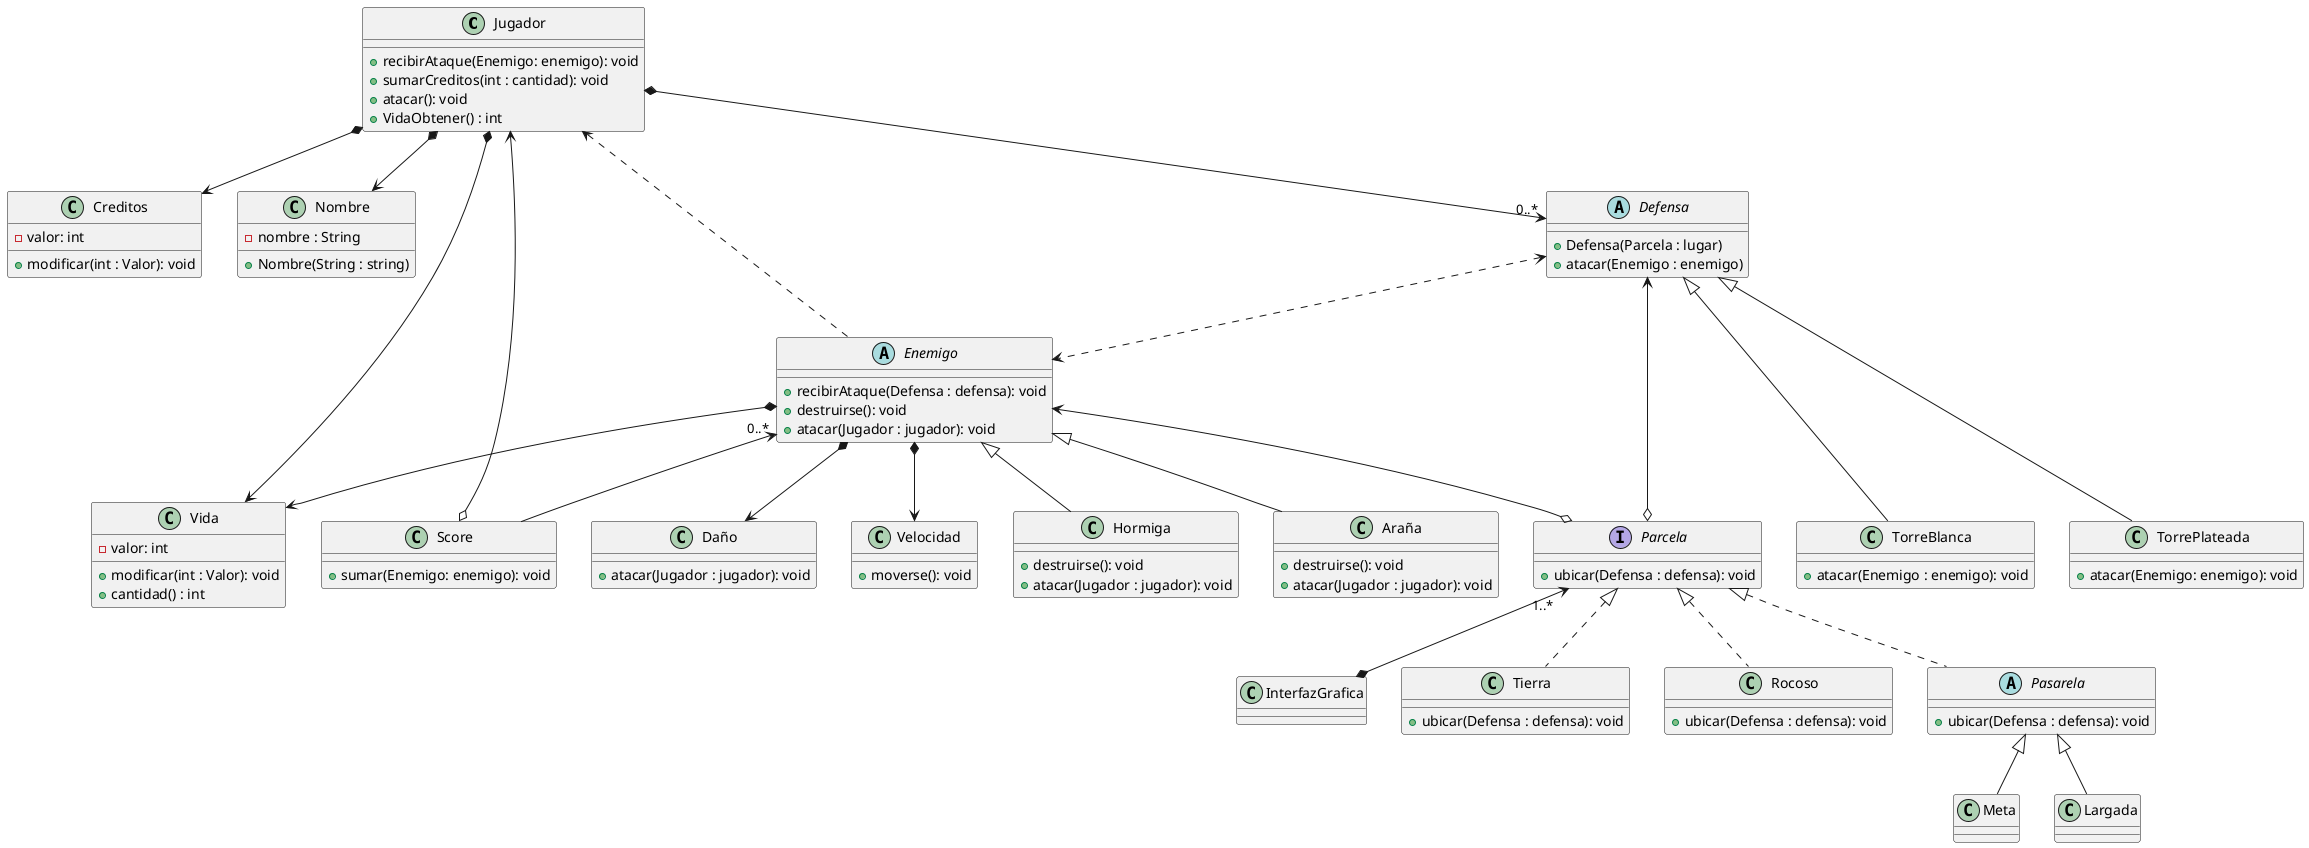 @startuml
'https://plantuml.com/class-diagram

class Jugador {
    +recibirAtaque(Enemigo: enemigo): void
    +sumarCreditos(int : cantidad): void
    +atacar(): void
    +VidaObtener() : int
}

class Creditos {
    -valor: int
    +modificar(int : Valor): void
}

class Nombre {
    -nombre : String
    +Nombre(String : string)
}

class Vida {
    -valor: int
    +modificar(int : Valor): void
    +cantidad() : int
}

class Score {
    +sumar(Enemigo: enemigo): void
}

abstract class Defensa {
    +Defensa(Parcela : lugar)
    +atacar(Enemigo : enemigo)
}

class TorreBlanca{
    +atacar(Enemigo : enemigo): void
}

class TorrePlateada{
    +atacar(Enemigo: enemigo): void
}

interface Parcela {
    +ubicar(Defensa : defensa): void
}

class InterfazGrafica {}

class Tierra {
    +ubicar(Defensa : defensa): void
}

class Rocoso {
    +ubicar(Defensa : defensa): void
}

abstract class Pasarela {
    +ubicar(Defensa : defensa): void
}

class Meta {}
class Largada {}

abstract class Enemigo {
    +recibirAtaque(Defensa : defensa): void
    +destruirse(): void
    +atacar(Jugador : jugador): void
}

class Hormiga {
    +destruirse(): void
    +atacar(Jugador : jugador): void
}

class Araña {
    +destruirse(): void
    +atacar(Jugador : jugador): void
}

class Daño {
    +atacar(Jugador : jugador): void
}

class Velocidad {
    +moverse(): void
}

Jugador  *-->  Creditos
Jugador  *-->  Nombre
Jugador  *-->  Vida
Jugador  *--> "0..*" Defensa
Score  o-->  Jugador

Defensa <|--- TorreBlanca
Defensa <|--- TorrePlateada
Defensa <..> Enemigo

Parcela o--> Defensa
Parcela "1..*" <--*  InterfazGrafica
Parcela <|.. Tierra
Parcela <|.. Rocoso
Parcela <|.. Pasarela

Pasarela <|-- Meta
Pasarela <|-- Largada

Enemigo <|-- Hormiga
Enemigo <|-- Araña
Enemigo *--> Daño
Enemigo *--> Velocidad
Enemigo "0..*" <--  Score
Enemigo ..> Jugador
Enemigo *--> Vida
Enemigo <--o Parcela




@enduml